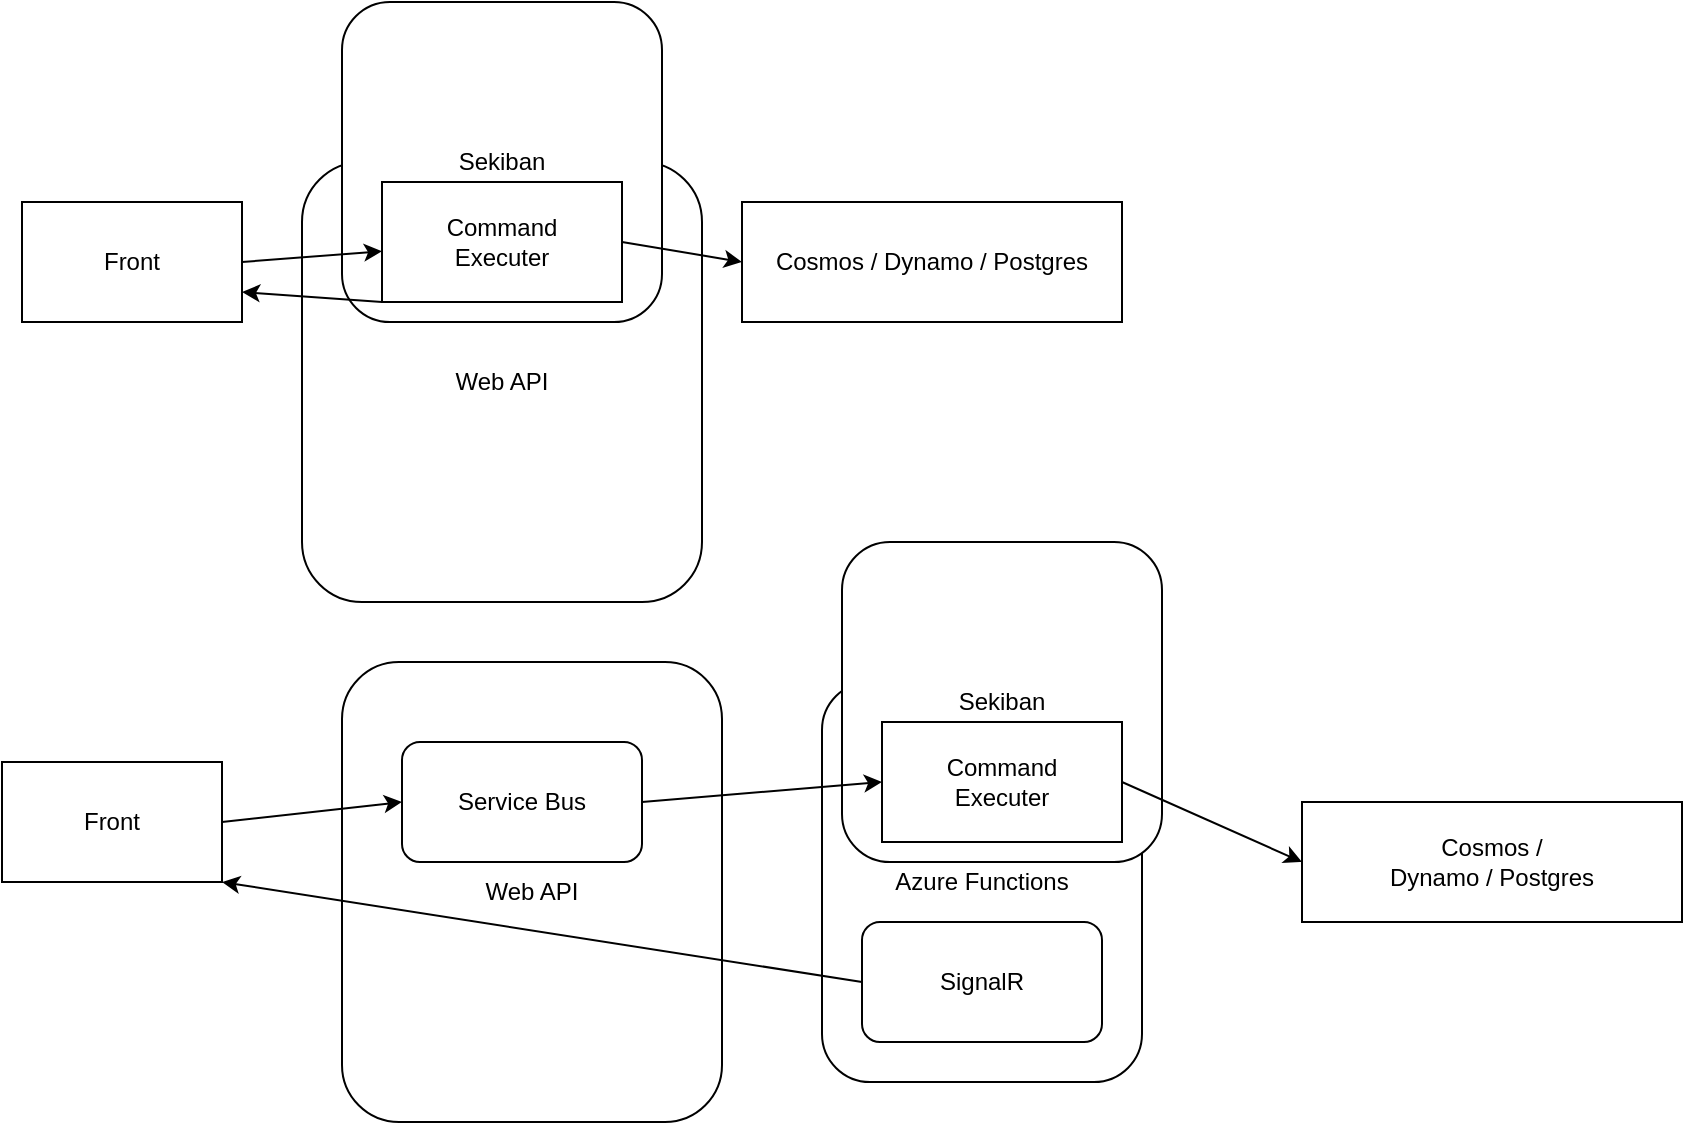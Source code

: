 <mxfile>
    <diagram id="RkaoVqHTjT_kHMi0mSrg" name="Page-1">
        <mxGraphModel dx="1221" dy="583" grid="1" gridSize="10" guides="1" tooltips="1" connect="1" arrows="1" fold="1" page="1" pageScale="1" pageWidth="1100" pageHeight="850" math="0" shadow="0">
            <root>
                <mxCell id="0"/>
                <mxCell id="1" parent="0"/>
                <mxCell id="5" value="Web API" style="rounded=1;whiteSpace=wrap;html=1;" vertex="1" parent="1">
                    <mxGeometry x="260" y="220" width="200" height="220" as="geometry"/>
                </mxCell>
                <mxCell id="23" value="Sekiban" style="rounded=1;whiteSpace=wrap;html=1;" vertex="1" parent="1">
                    <mxGeometry x="280" y="140" width="160" height="160" as="geometry"/>
                </mxCell>
                <mxCell id="18" value="Azure Functions" style="rounded=1;whiteSpace=wrap;html=1;" vertex="1" parent="1">
                    <mxGeometry x="520" y="480" width="160" height="200" as="geometry"/>
                </mxCell>
                <mxCell id="22" value="Sekiban" style="rounded=1;whiteSpace=wrap;html=1;" vertex="1" parent="1">
                    <mxGeometry x="530" y="410" width="160" height="160" as="geometry"/>
                </mxCell>
                <mxCell id="17" value="Web API" style="rounded=1;whiteSpace=wrap;html=1;" vertex="1" parent="1">
                    <mxGeometry x="280" y="470" width="190" height="230" as="geometry"/>
                </mxCell>
                <mxCell id="7" style="edgeStyle=none;html=1;exitX=1;exitY=0.5;exitDx=0;exitDy=0;" edge="1" parent="1" source="2" target="3">
                    <mxGeometry relative="1" as="geometry"/>
                </mxCell>
                <mxCell id="2" value="Front" style="rounded=0;whiteSpace=wrap;html=1;" vertex="1" parent="1">
                    <mxGeometry x="120" y="240" width="110" height="60" as="geometry"/>
                </mxCell>
                <mxCell id="8" style="edgeStyle=none;html=1;exitX=1;exitY=0.5;exitDx=0;exitDy=0;entryX=0;entryY=0.5;entryDx=0;entryDy=0;" edge="1" parent="1" source="3" target="4">
                    <mxGeometry relative="1" as="geometry"/>
                </mxCell>
                <mxCell id="21" style="edgeStyle=none;html=1;exitX=0;exitY=1;exitDx=0;exitDy=0;entryX=1;entryY=0.75;entryDx=0;entryDy=0;" edge="1" parent="1" source="3" target="2">
                    <mxGeometry relative="1" as="geometry"/>
                </mxCell>
                <mxCell id="3" value="Command&lt;br&gt;Executer" style="rounded=0;whiteSpace=wrap;html=1;" vertex="1" parent="1">
                    <mxGeometry x="300" y="230" width="120" height="60" as="geometry"/>
                </mxCell>
                <mxCell id="4" value="Cosmos / Dynamo / Postgres" style="rounded=0;whiteSpace=wrap;html=1;" vertex="1" parent="1">
                    <mxGeometry x="480" y="240" width="190" height="60" as="geometry"/>
                </mxCell>
                <mxCell id="10" style="edgeStyle=none;html=1;exitX=1;exitY=0.5;exitDx=0;exitDy=0;entryX=0;entryY=0.5;entryDx=0;entryDy=0;" edge="1" parent="1" source="11" target="15">
                    <mxGeometry relative="1" as="geometry"/>
                </mxCell>
                <mxCell id="11" value="Front" style="rounded=0;whiteSpace=wrap;html=1;" vertex="1" parent="1">
                    <mxGeometry x="110" y="520" width="110" height="60" as="geometry"/>
                </mxCell>
                <mxCell id="12" style="edgeStyle=none;html=1;exitX=1;exitY=0.5;exitDx=0;exitDy=0;entryX=0;entryY=0.5;entryDx=0;entryDy=0;" edge="1" parent="1" source="13" target="14">
                    <mxGeometry relative="1" as="geometry"/>
                </mxCell>
                <mxCell id="13" value="Command&lt;br&gt;Executer" style="rounded=0;whiteSpace=wrap;html=1;" vertex="1" parent="1">
                    <mxGeometry x="550" y="500" width="120" height="60" as="geometry"/>
                </mxCell>
                <mxCell id="14" value="Cosmos /&lt;br&gt;Dynamo / Postgres" style="rounded=0;whiteSpace=wrap;html=1;" vertex="1" parent="1">
                    <mxGeometry x="760" y="540" width="190" height="60" as="geometry"/>
                </mxCell>
                <mxCell id="16" style="edgeStyle=none;html=1;exitX=1;exitY=0.5;exitDx=0;exitDy=0;entryX=0;entryY=0.5;entryDx=0;entryDy=0;" edge="1" parent="1" source="15" target="13">
                    <mxGeometry relative="1" as="geometry"/>
                </mxCell>
                <mxCell id="15" value="Service Bus" style="rounded=1;whiteSpace=wrap;html=1;" vertex="1" parent="1">
                    <mxGeometry x="310" y="510" width="120" height="60" as="geometry"/>
                </mxCell>
                <mxCell id="20" style="edgeStyle=none;html=1;exitX=0;exitY=0.5;exitDx=0;exitDy=0;entryX=1;entryY=1;entryDx=0;entryDy=0;" edge="1" parent="1" source="19" target="11">
                    <mxGeometry relative="1" as="geometry"/>
                </mxCell>
                <mxCell id="19" value="SignalR" style="rounded=1;whiteSpace=wrap;html=1;" vertex="1" parent="1">
                    <mxGeometry x="540" y="600" width="120" height="60" as="geometry"/>
                </mxCell>
            </root>
        </mxGraphModel>
    </diagram>
</mxfile>